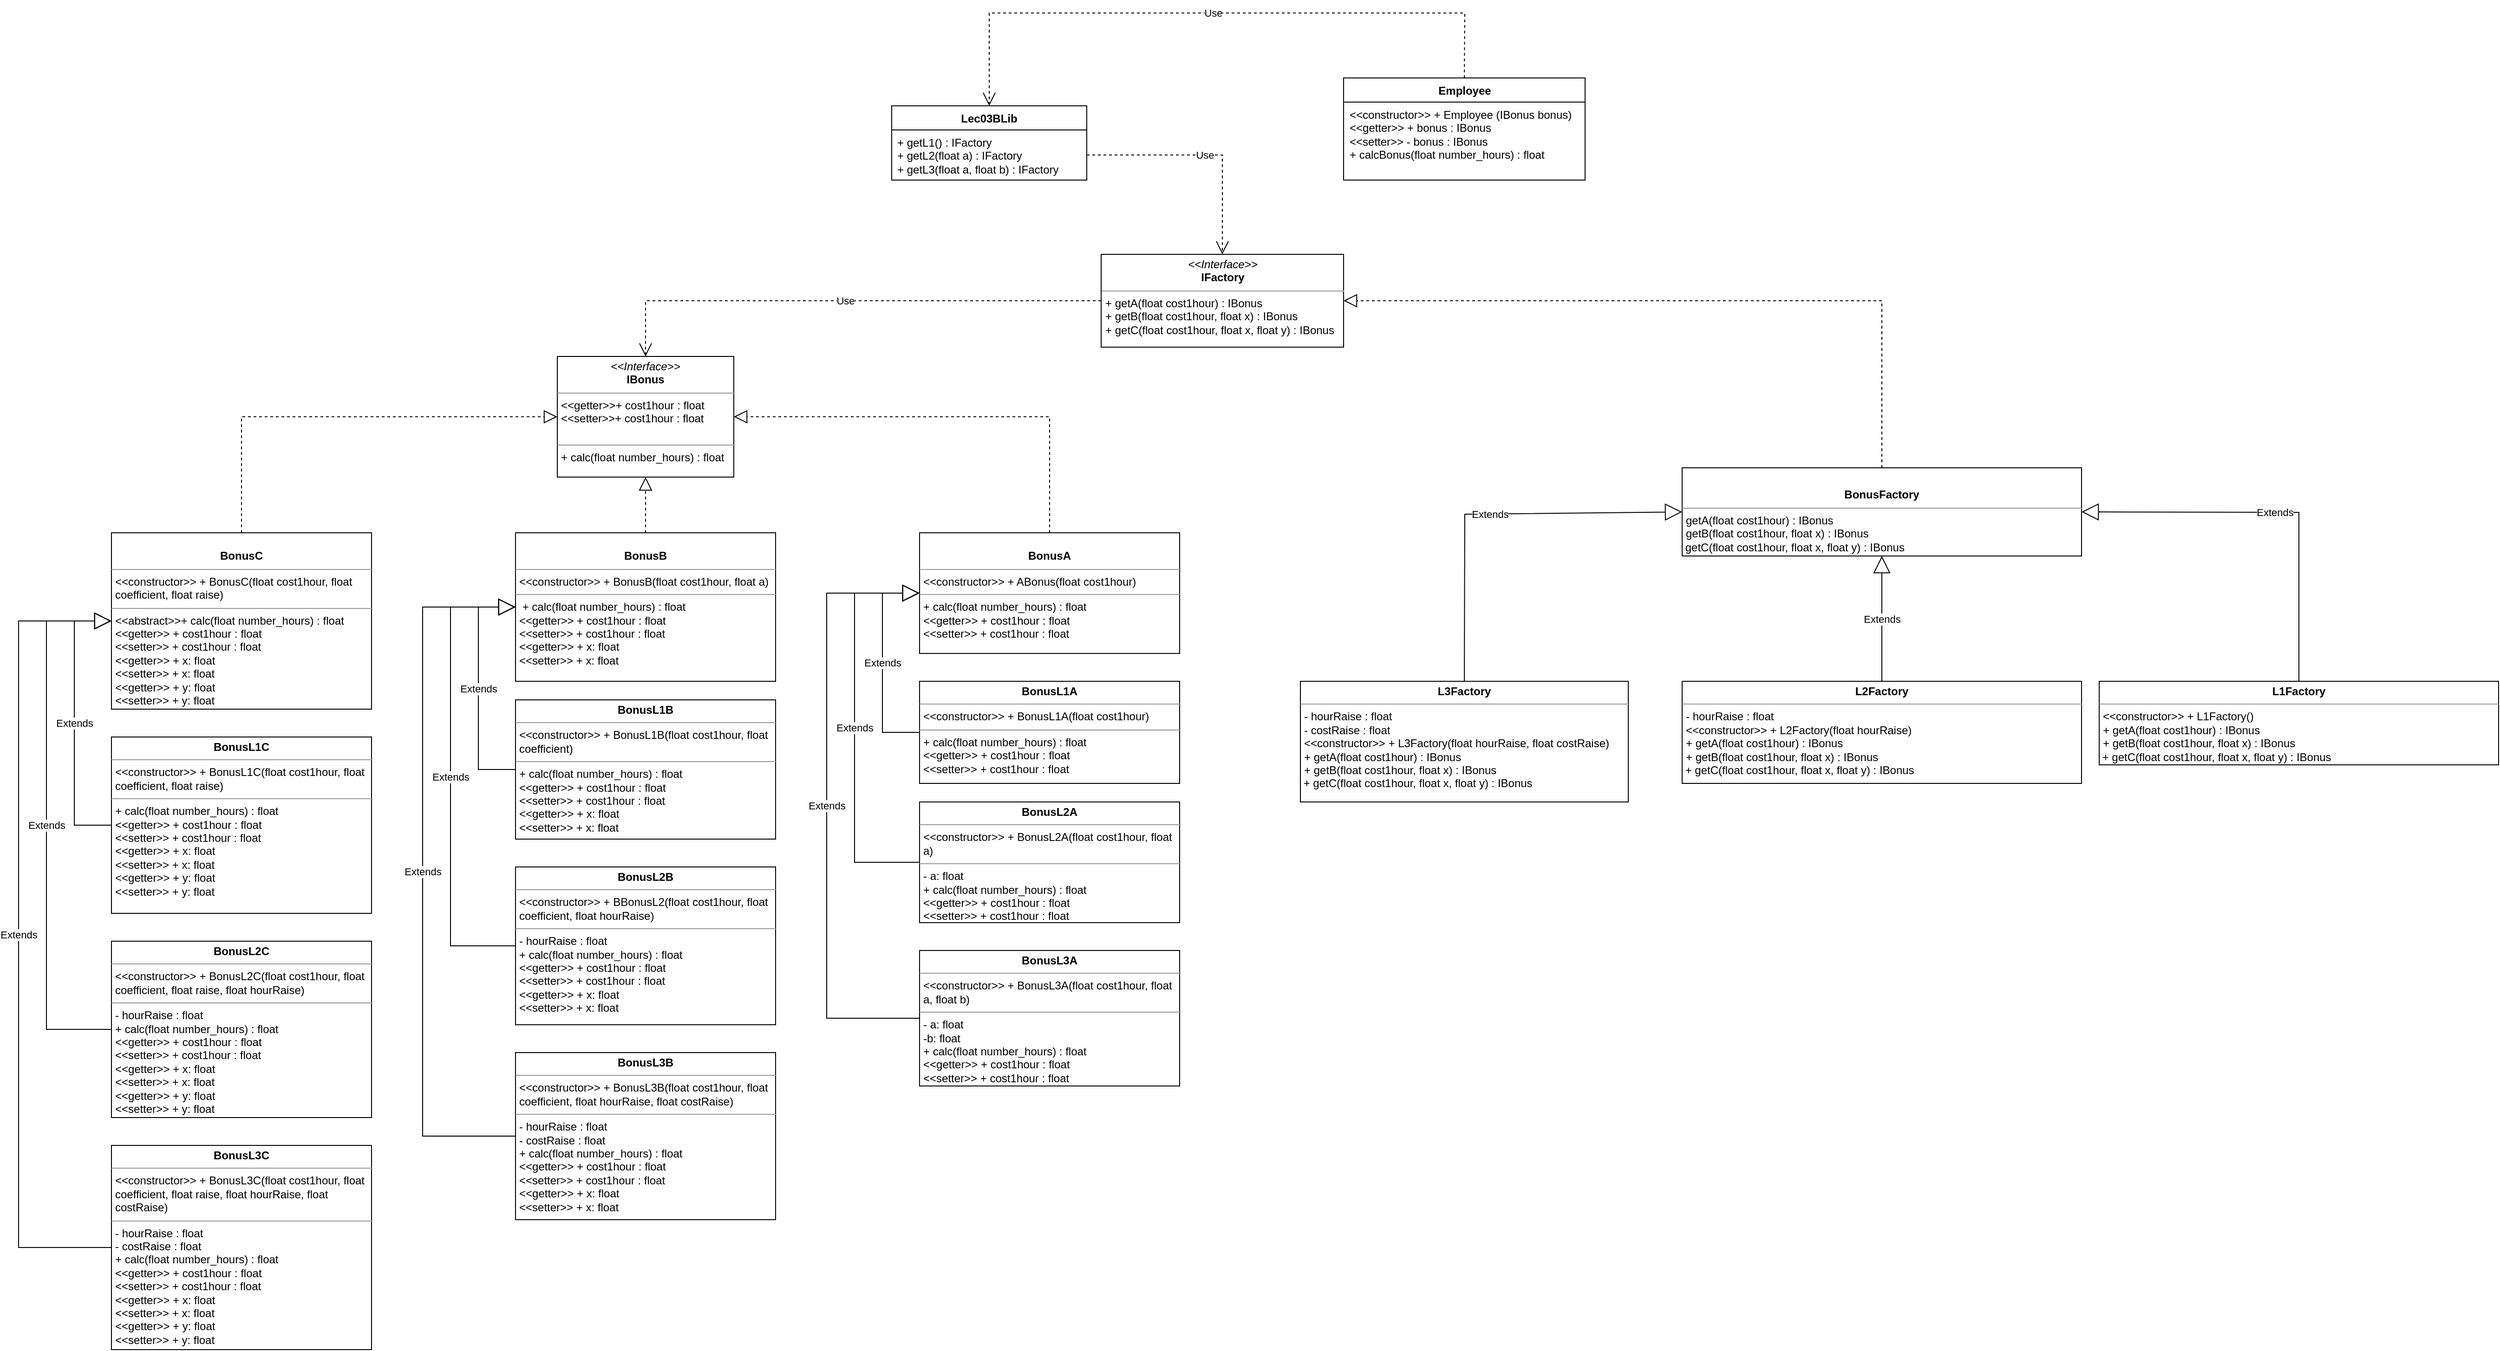 <mxfile version="21.0.6" type="device"><diagram id="dtr3vnI45nb1lpJKmEit" name="Страница 1"><mxGraphModel dx="2954" dy="1269" grid="1" gridSize="10" guides="1" tooltips="1" connect="1" arrows="1" fold="1" page="1" pageScale="1" pageWidth="827" pageHeight="583" math="0" shadow="0"><root><mxCell id="0"/><mxCell id="1" parent="0"/><mxCell id="gKbNIhR-eR6YSNE3lHXm-1" value="&lt;p style=&quot;margin:0px;margin-top:4px;text-align:center;&quot;&gt;&lt;i&gt;&amp;lt;&amp;lt;Interface&amp;gt;&amp;gt;&lt;/i&gt;&lt;br&gt;&lt;b&gt;IBonus&lt;/b&gt;&lt;/p&gt;&lt;hr size=&quot;1&quot;&gt;&lt;p style=&quot;margin:0px;margin-left:4px;&quot;&gt;&amp;lt;&amp;lt;getter&amp;gt;&amp;gt;+ cost1hour : float&lt;/p&gt;&lt;p style=&quot;margin:0px;margin-left:4px;&quot;&gt;&amp;lt;&amp;lt;setter&amp;gt;&amp;gt;+ cost1hour : float&lt;/p&gt;&lt;br style=&quot;border-color: var(--border-color);&quot;&gt;&lt;hr size=&quot;1&quot;&gt;&lt;p style=&quot;margin:0px;margin-left:4px;&quot;&gt;+ calc(float number_hours) : float&lt;br&gt;&lt;/p&gt;" style="verticalAlign=top;align=left;overflow=fill;fontSize=12;fontFamily=Helvetica;html=1;whiteSpace=wrap;" parent="1" vertex="1"><mxGeometry x="-360" y="10" width="190" height="130" as="geometry"/></mxCell><mxCell id="gKbNIhR-eR6YSNE3lHXm-3" value="&lt;p style=&quot;margin:0px;margin-top:4px;text-align:center;&quot;&gt;&lt;i&gt;&amp;lt;&amp;lt;Interface&amp;gt;&amp;gt;&lt;/i&gt;&lt;br&gt;&lt;b&gt;IFactory&lt;/b&gt;&lt;/p&gt;&lt;hr size=&quot;1&quot;&gt;&lt;p style=&quot;margin:0px;margin-left:4px;&quot;&gt;+ getA(float cost1hour) : IBonus&lt;br&gt;+ getB(float cost1hour, float x) : IBonus&lt;/p&gt;&lt;p style=&quot;margin:0px;margin-left:4px;&quot;&gt;+ getC(float cost1hour, float x, float y) : IBonus&lt;/p&gt;" style="verticalAlign=top;align=left;overflow=fill;fontSize=12;fontFamily=Helvetica;html=1;whiteSpace=wrap;" parent="1" vertex="1"><mxGeometry x="225.5" y="-100" width="261" height="100" as="geometry"/></mxCell><mxCell id="gKbNIhR-eR6YSNE3lHXm-4" value="Lec03BLib" style="swimlane;fontStyle=1;align=center;verticalAlign=top;childLayout=stackLayout;horizontal=1;startSize=26;horizontalStack=0;resizeParent=1;resizeParentMax=0;resizeLast=0;collapsible=1;marginBottom=0;whiteSpace=wrap;html=1;" parent="1" vertex="1"><mxGeometry y="-260" width="210" height="80" as="geometry"/></mxCell><mxCell id="gKbNIhR-eR6YSNE3lHXm-5" value="+ getL1() : IFactory&lt;br&gt;+ getL2(float a) : IFactory&lt;br&gt;+ getL3(float a, float b) : IFactory" style="text;strokeColor=none;fillColor=none;align=left;verticalAlign=top;spacingLeft=4;spacingRight=4;overflow=hidden;rotatable=0;points=[[0,0.5],[1,0.5]];portConstraint=eastwest;whiteSpace=wrap;html=1;" parent="gKbNIhR-eR6YSNE3lHXm-4" vertex="1"><mxGeometry y="26" width="210" height="54" as="geometry"/></mxCell><mxCell id="gKbNIhR-eR6YSNE3lHXm-8" value="&lt;p style=&quot;margin:0px;margin-top:4px;text-align:center;&quot;&gt;&lt;br&gt;&lt;b&gt;BonusA&lt;/b&gt;&lt;/p&gt;&lt;hr size=&quot;1&quot;&gt;&lt;p style=&quot;margin:0px;margin-left:4px;&quot;&gt;&amp;lt;&amp;lt;constructor&amp;gt;&amp;gt; + ABonus(float cost1hour)&lt;/p&gt;&lt;hr size=&quot;1&quot;&gt;&lt;p style=&quot;margin:0px;margin-left:4px;&quot;&gt;+ calc(float number_hours) : float&lt;br&gt;&lt;/p&gt;&lt;p style=&quot;margin:0px;margin-left:4px;&quot;&gt;&amp;lt;&amp;lt;getter&amp;gt;&amp;gt; + cost1hour : float&lt;/p&gt;&lt;p style=&quot;margin:0px;margin-left:4px;&quot;&gt;&amp;lt;&amp;lt;setter&amp;gt;&amp;gt; + cost1hour : float&lt;/p&gt;" style="verticalAlign=top;align=left;overflow=fill;fontSize=12;fontFamily=Helvetica;html=1;whiteSpace=wrap;" parent="1" vertex="1"><mxGeometry x="30" y="200" width="280" height="130" as="geometry"/></mxCell><mxCell id="gKbNIhR-eR6YSNE3lHXm-9" value="&lt;p style=&quot;margin:0px;margin-top:4px;text-align:center;&quot;&gt;&lt;b&gt;BonusL1A&lt;/b&gt;&lt;/p&gt;&lt;hr size=&quot;1&quot;&gt;&lt;p style=&quot;margin:0px;margin-left:4px;&quot;&gt;&amp;lt;&amp;lt;constructor&amp;gt;&amp;gt; + BonusL1A(float cost1hour)&lt;/p&gt;&lt;hr size=&quot;1&quot;&gt;&lt;p style=&quot;margin:0px;margin-left:4px;&quot;&gt;+ calc(float number_hours) : float&lt;br&gt;&lt;/p&gt;&lt;p style=&quot;margin:0px;margin-left:4px;&quot;&gt;&amp;lt;&amp;lt;getter&amp;gt;&amp;gt; + cost1hour : float&lt;/p&gt;&lt;p style=&quot;margin:0px;margin-left:4px;&quot;&gt;&amp;lt;&amp;lt;setter&amp;gt;&amp;gt; + cost1hour : float&lt;/p&gt;" style="verticalAlign=top;align=left;overflow=fill;fontSize=12;fontFamily=Helvetica;html=1;whiteSpace=wrap;" parent="1" vertex="1"><mxGeometry x="30" y="360" width="280" height="110" as="geometry"/></mxCell><mxCell id="gKbNIhR-eR6YSNE3lHXm-11" value="&lt;p style=&quot;margin:0px;margin-top:4px;text-align:center;&quot;&gt;&lt;b&gt;BonusL2A&lt;/b&gt;&lt;/p&gt;&lt;hr size=&quot;1&quot;&gt;&lt;p style=&quot;margin:0px;margin-left:4px;&quot;&gt;&amp;lt;&amp;lt;constructor&amp;gt;&amp;gt; + BonusL2A(float cost1hour, float a)&lt;/p&gt;&lt;hr size=&quot;1&quot;&gt;&lt;p style=&quot;margin:0px;margin-left:4px;&quot;&gt;- a: float&lt;/p&gt;&lt;p style=&quot;margin:0px;margin-left:4px;&quot;&gt;+ calc(float number_hours) : float&lt;/p&gt;&lt;p style=&quot;margin:0px;margin-left:4px;&quot;&gt;&amp;lt;&amp;lt;getter&amp;gt;&amp;gt; + cost1hour : float&lt;/p&gt;&lt;p style=&quot;margin:0px;margin-left:4px;&quot;&gt;&amp;lt;&amp;lt;setter&amp;gt;&amp;gt; + cost1hour : float&lt;/p&gt;" style="verticalAlign=top;align=left;overflow=fill;fontSize=12;fontFamily=Helvetica;html=1;whiteSpace=wrap;" parent="1" vertex="1"><mxGeometry x="30" y="490" width="280" height="130" as="geometry"/></mxCell><mxCell id="gKbNIhR-eR6YSNE3lHXm-12" value="&lt;p style=&quot;margin:0px;margin-top:4px;text-align:center;&quot;&gt;&lt;b&gt;BonusL3A&lt;/b&gt;&lt;/p&gt;&lt;hr size=&quot;1&quot;&gt;&lt;p style=&quot;margin:0px;margin-left:4px;&quot;&gt;&amp;lt;&amp;lt;constructor&amp;gt;&amp;gt; + BonusL3A(float cost1hour, float a, float b)&lt;/p&gt;&lt;hr size=&quot;1&quot;&gt;&lt;p style=&quot;margin:0px;margin-left:4px;&quot;&gt;- a: float&lt;/p&gt;&lt;p style=&quot;margin:0px;margin-left:4px;&quot;&gt;-b: float&lt;/p&gt;&lt;p style=&quot;margin:0px;margin-left:4px;&quot;&gt;+ calc(float number_hours) : float&lt;/p&gt;&lt;p style=&quot;margin:0px;margin-left:4px;&quot;&gt;&amp;lt;&amp;lt;getter&amp;gt;&amp;gt; + cost1hour : float&lt;/p&gt;&lt;p style=&quot;margin:0px;margin-left:4px;&quot;&gt;&amp;lt;&amp;lt;setter&amp;gt;&amp;gt; + cost1hour : float&lt;/p&gt;" style="verticalAlign=top;align=left;overflow=fill;fontSize=12;fontFamily=Helvetica;html=1;whiteSpace=wrap;" parent="1" vertex="1"><mxGeometry x="30" y="650" width="280" height="146" as="geometry"/></mxCell><mxCell id="gKbNIhR-eR6YSNE3lHXm-13" value="&lt;p style=&quot;margin:0px;margin-top:4px;text-align:center;&quot;&gt;&lt;br&gt;&lt;b&gt;BonusB&lt;/b&gt;&lt;/p&gt;&lt;hr size=&quot;1&quot;&gt;&lt;p style=&quot;margin:0px;margin-left:4px;&quot;&gt;&amp;lt;&amp;lt;constructor&amp;gt;&amp;gt; + BonusB(float cost1hour, float a)&lt;/p&gt;&lt;hr size=&quot;1&quot;&gt;&lt;p style=&quot;margin:0px;margin-left:4px;&quot;&gt;&amp;nbsp;+ calc(float number_hours) : float&lt;br&gt;&lt;/p&gt;&lt;p style=&quot;margin:0px;margin-left:4px;&quot;&gt;&amp;lt;&amp;lt;getter&amp;gt;&amp;gt; + cost1hour : float&lt;/p&gt;&lt;p style=&quot;margin:0px;margin-left:4px;&quot;&gt;&amp;lt;&amp;lt;setter&amp;gt;&amp;gt; + cost1hour : float&lt;/p&gt;&lt;p style=&quot;margin:0px;margin-left:4px;&quot;&gt;&amp;lt;&amp;lt;getter&amp;gt;&amp;gt; + x: float&lt;/p&gt;&lt;p style=&quot;margin:0px;margin-left:4px;&quot;&gt;&amp;lt;&amp;lt;setter&amp;gt;&amp;gt; + x: float&lt;/p&gt;" style="verticalAlign=top;align=left;overflow=fill;fontSize=12;fontFamily=Helvetica;html=1;whiteSpace=wrap;" parent="1" vertex="1"><mxGeometry x="-405" y="200" width="280" height="160" as="geometry"/></mxCell><mxCell id="gKbNIhR-eR6YSNE3lHXm-14" value="&lt;p style=&quot;margin:0px;margin-top:4px;text-align:center;&quot;&gt;&lt;b&gt;BonusL1B&lt;/b&gt;&lt;/p&gt;&lt;hr size=&quot;1&quot;&gt;&lt;p style=&quot;margin:0px;margin-left:4px;&quot;&gt;&amp;lt;&amp;lt;constructor&amp;gt;&amp;gt; + BonusL1B(float cost1hour, float coefficient)&lt;/p&gt;&lt;hr size=&quot;1&quot;&gt;&lt;p style=&quot;margin:0px;margin-left:4px;&quot;&gt;+ calc(float number_hours) : float&lt;br&gt;&lt;/p&gt;&lt;p style=&quot;margin:0px;margin-left:4px;&quot;&gt;&amp;lt;&amp;lt;getter&amp;gt;&amp;gt; + cost1hour : float&lt;/p&gt;&lt;p style=&quot;margin:0px;margin-left:4px;&quot;&gt;&amp;lt;&amp;lt;setter&amp;gt;&amp;gt; + cost1hour : float&lt;/p&gt;&lt;p style=&quot;border-color: var(--border-color); margin: 0px 0px 0px 4px;&quot;&gt;&amp;lt;&amp;lt;getter&amp;gt;&amp;gt; + x: float&lt;/p&gt;&lt;p style=&quot;border-color: var(--border-color); margin: 0px 0px 0px 4px;&quot;&gt;&amp;lt;&amp;lt;setter&amp;gt;&amp;gt; + x: float&lt;/p&gt;" style="verticalAlign=top;align=left;overflow=fill;fontSize=12;fontFamily=Helvetica;html=1;whiteSpace=wrap;" parent="1" vertex="1"><mxGeometry x="-405" y="380" width="280" height="150" as="geometry"/></mxCell><mxCell id="gKbNIhR-eR6YSNE3lHXm-15" value="&lt;p style=&quot;margin:0px;margin-top:4px;text-align:center;&quot;&gt;&lt;b&gt;BonusL2B&lt;/b&gt;&lt;/p&gt;&lt;hr size=&quot;1&quot;&gt;&lt;p style=&quot;margin:0px;margin-left:4px;&quot;&gt;&amp;lt;&amp;lt;constructor&amp;gt;&amp;gt; + BBonusL2(float cost1hour, float coefficient, float hourRaise)&lt;/p&gt;&lt;hr size=&quot;1&quot;&gt;&lt;p style=&quot;border-color: var(--border-color); margin: 0px 0px 0px 4px;&quot;&gt;- hourRaise : float&lt;/p&gt;&lt;p style=&quot;margin:0px;margin-left:4px;&quot;&gt;+ calc(float number_hours) : float&lt;br&gt;&lt;/p&gt;&lt;p style=&quot;margin:0px;margin-left:4px;&quot;&gt;&amp;lt;&amp;lt;getter&amp;gt;&amp;gt; + cost1hour : float&lt;/p&gt;&lt;p style=&quot;margin:0px;margin-left:4px;&quot;&gt;&amp;lt;&amp;lt;setter&amp;gt;&amp;gt; + cost1hour : float&lt;/p&gt;&lt;p style=&quot;border-color: var(--border-color); margin: 0px 0px 0px 4px;&quot;&gt;&amp;lt;&amp;lt;getter&amp;gt;&amp;gt; + x: float&lt;/p&gt;&lt;p style=&quot;border-color: var(--border-color); margin: 0px 0px 0px 4px;&quot;&gt;&amp;lt;&amp;lt;setter&amp;gt;&amp;gt; + x: float&lt;/p&gt;" style="verticalAlign=top;align=left;overflow=fill;fontSize=12;fontFamily=Helvetica;html=1;whiteSpace=wrap;" parent="1" vertex="1"><mxGeometry x="-405" y="560" width="280" height="170" as="geometry"/></mxCell><mxCell id="gKbNIhR-eR6YSNE3lHXm-16" value="&lt;p style=&quot;margin:0px;margin-top:4px;text-align:center;&quot;&gt;&lt;b&gt;BonusL3B&lt;/b&gt;&lt;/p&gt;&lt;hr size=&quot;1&quot;&gt;&lt;p style=&quot;margin:0px;margin-left:4px;&quot;&gt;&amp;lt;&amp;lt;constructor&amp;gt;&amp;gt; + BonusL3B(float cost1hour, float coefficient, float hourRaise, float costRaise)&lt;/p&gt;&lt;hr size=&quot;1&quot;&gt;&lt;p style=&quot;border-color: var(--border-color); margin: 0px 0px 0px 4px;&quot;&gt;- hourRaise : float&lt;/p&gt;&lt;p style=&quot;border-color: var(--border-color); margin: 0px 0px 0px 4px;&quot;&gt;- costRaise : float&lt;/p&gt;&lt;p style=&quot;margin:0px;margin-left:4px;&quot;&gt;+ calc(float number_hours) : float&lt;br&gt;&lt;/p&gt;&lt;p style=&quot;margin:0px;margin-left:4px;&quot;&gt;&amp;lt;&amp;lt;getter&amp;gt;&amp;gt; + cost1hour : float&lt;/p&gt;&lt;p style=&quot;margin:0px;margin-left:4px;&quot;&gt;&amp;lt;&amp;lt;setter&amp;gt;&amp;gt; + cost1hour : float&lt;/p&gt;&lt;p style=&quot;border-color: var(--border-color); margin: 0px 0px 0px 4px;&quot;&gt;&amp;lt;&amp;lt;getter&amp;gt;&amp;gt; + x: float&lt;/p&gt;&lt;p style=&quot;border-color: var(--border-color); margin: 0px 0px 0px 4px;&quot;&gt;&amp;lt;&amp;lt;setter&amp;gt;&amp;gt; + x: float&lt;/p&gt;" style="verticalAlign=top;align=left;overflow=fill;fontSize=12;fontFamily=Helvetica;html=1;whiteSpace=wrap;" parent="1" vertex="1"><mxGeometry x="-405" y="760" width="280" height="180" as="geometry"/></mxCell><mxCell id="gKbNIhR-eR6YSNE3lHXm-17" value="&lt;p style=&quot;margin:0px;margin-top:4px;text-align:center;&quot;&gt;&lt;br&gt;&lt;b&gt;BonusC&lt;/b&gt;&lt;/p&gt;&lt;hr size=&quot;1&quot;&gt;&lt;p style=&quot;margin:0px;margin-left:4px;&quot;&gt;&amp;lt;&amp;lt;constructor&amp;gt;&amp;gt; + BonusC(float cost1hour, float coefficient, float raise)&lt;/p&gt;&lt;hr size=&quot;1&quot;&gt;&lt;p style=&quot;margin:0px;margin-left:4px;&quot;&gt;&amp;lt;&amp;lt;abstract&amp;gt;&amp;gt;+ calc(float number_hours) : float&lt;br&gt;&lt;/p&gt;&lt;p style=&quot;margin:0px;margin-left:4px;&quot;&gt;&amp;lt;&amp;lt;getter&amp;gt;&amp;gt; + cost1hour : float&lt;/p&gt;&lt;p style=&quot;margin:0px;margin-left:4px;&quot;&gt;&amp;lt;&amp;lt;setter&amp;gt;&amp;gt; + cost1hour : float&lt;/p&gt;&lt;p style=&quot;margin:0px;margin-left:4px;&quot;&gt;&amp;lt;&amp;lt;getter&amp;gt;&amp;gt; + x: float&lt;/p&gt;&lt;p style=&quot;margin:0px;margin-left:4px;&quot;&gt;&amp;lt;&amp;lt;setter&amp;gt;&amp;gt; + x: float&lt;/p&gt;&lt;p style=&quot;border-color: var(--border-color); margin: 0px 0px 0px 4px;&quot;&gt;&amp;lt;&amp;lt;getter&amp;gt;&amp;gt; + y: float&lt;/p&gt;&lt;p style=&quot;border-color: var(--border-color); margin: 0px 0px 0px 4px;&quot;&gt;&amp;lt;&amp;lt;setter&amp;gt;&amp;gt; + y: float&lt;/p&gt;" style="verticalAlign=top;align=left;overflow=fill;fontSize=12;fontFamily=Helvetica;html=1;whiteSpace=wrap;" parent="1" vertex="1"><mxGeometry x="-840" y="200" width="280" height="190" as="geometry"/></mxCell><mxCell id="gKbNIhR-eR6YSNE3lHXm-18" value="&lt;p style=&quot;margin:0px;margin-top:4px;text-align:center;&quot;&gt;&lt;b&gt;BonusL1C&lt;/b&gt;&lt;/p&gt;&lt;hr size=&quot;1&quot;&gt;&lt;p style=&quot;margin:0px;margin-left:4px;&quot;&gt;&amp;lt;&amp;lt;constructor&amp;gt;&amp;gt; + BonusL1C(float cost1hour, float coefficient, float raise)&lt;/p&gt;&lt;hr size=&quot;1&quot;&gt;&lt;p style=&quot;margin:0px;margin-left:4px;&quot;&gt;+ calc(float number_hours) : float&lt;br&gt;&lt;/p&gt;&lt;p style=&quot;margin:0px;margin-left:4px;&quot;&gt;&amp;lt;&amp;lt;getter&amp;gt;&amp;gt; + cost1hour : float&lt;/p&gt;&lt;p style=&quot;margin:0px;margin-left:4px;&quot;&gt;&amp;lt;&amp;lt;setter&amp;gt;&amp;gt; + cost1hour : float&lt;/p&gt;&lt;p style=&quot;margin:0px;margin-left:4px;&quot;&gt;&amp;lt;&amp;lt;getter&amp;gt;&amp;gt; + x: float&lt;/p&gt;&lt;p style=&quot;margin:0px;margin-left:4px;&quot;&gt;&amp;lt;&amp;lt;setter&amp;gt;&amp;gt; + x: float&lt;/p&gt;&lt;p style=&quot;border-color: var(--border-color); margin: 0px 0px 0px 4px;&quot;&gt;&amp;lt;&amp;lt;getter&amp;gt;&amp;gt; + y: float&lt;/p&gt;&lt;p style=&quot;border-color: var(--border-color); margin: 0px 0px 0px 4px;&quot;&gt;&amp;lt;&amp;lt;setter&amp;gt;&amp;gt; + y: float&lt;/p&gt;" style="verticalAlign=top;align=left;overflow=fill;fontSize=12;fontFamily=Helvetica;html=1;whiteSpace=wrap;" parent="1" vertex="1"><mxGeometry x="-840" y="420" width="280" height="190" as="geometry"/></mxCell><mxCell id="gKbNIhR-eR6YSNE3lHXm-19" value="&lt;p style=&quot;margin:0px;margin-top:4px;text-align:center;&quot;&gt;&lt;b&gt;BonusL2C&lt;/b&gt;&lt;/p&gt;&lt;hr size=&quot;1&quot;&gt;&lt;p style=&quot;margin:0px;margin-left:4px;&quot;&gt;&amp;lt;&amp;lt;constructor&amp;gt;&amp;gt; + BonusL2C(float cost1hour, float coefficient, float raise, float hourRaise)&lt;/p&gt;&lt;hr size=&quot;1&quot;&gt;&lt;p style=&quot;border-color: var(--border-color); margin: 0px 0px 0px 4px;&quot;&gt;- hourRaise : float&lt;/p&gt;&lt;p style=&quot;margin:0px;margin-left:4px;&quot;&gt;+ calc(float number_hours) : float&lt;br&gt;&lt;/p&gt;&lt;p style=&quot;margin:0px;margin-left:4px;&quot;&gt;&amp;lt;&amp;lt;getter&amp;gt;&amp;gt; + cost1hour : float&lt;/p&gt;&lt;p style=&quot;margin:0px;margin-left:4px;&quot;&gt;&amp;lt;&amp;lt;setter&amp;gt;&amp;gt; + cost1hour : float&lt;/p&gt;&lt;p style=&quot;margin:0px;margin-left:4px;&quot;&gt;&amp;lt;&amp;lt;getter&amp;gt;&amp;gt; + x: float&lt;/p&gt;&lt;p style=&quot;margin:0px;margin-left:4px;&quot;&gt;&amp;lt;&amp;lt;setter&amp;gt;&amp;gt; + x: float&lt;/p&gt;&lt;p style=&quot;border-color: var(--border-color); margin: 0px 0px 0px 4px;&quot;&gt;&amp;lt;&amp;lt;getter&amp;gt;&amp;gt; + y: float&lt;/p&gt;&lt;p style=&quot;border-color: var(--border-color); margin: 0px 0px 0px 4px;&quot;&gt;&amp;lt;&amp;lt;setter&amp;gt;&amp;gt; + y: float&lt;/p&gt;" style="verticalAlign=top;align=left;overflow=fill;fontSize=12;fontFamily=Helvetica;html=1;whiteSpace=wrap;" parent="1" vertex="1"><mxGeometry x="-840" y="640" width="280" height="190" as="geometry"/></mxCell><mxCell id="gKbNIhR-eR6YSNE3lHXm-20" value="&lt;p style=&quot;margin:0px;margin-top:4px;text-align:center;&quot;&gt;&lt;b&gt;BonusL3C&lt;/b&gt;&lt;/p&gt;&lt;hr size=&quot;1&quot;&gt;&lt;p style=&quot;margin:0px;margin-left:4px;&quot;&gt;&amp;lt;&amp;lt;constructor&amp;gt;&amp;gt; + BonusL3C(float cost1hour, float coefficient, float raise, float hourRaise, float costRaise)&lt;/p&gt;&lt;hr size=&quot;1&quot;&gt;&lt;p style=&quot;border-color: var(--border-color); margin: 0px 0px 0px 4px;&quot;&gt;- hourRaise : float&lt;/p&gt;&lt;p style=&quot;border-color: var(--border-color); margin: 0px 0px 0px 4px;&quot;&gt;- costRaise : float&lt;/p&gt;&lt;p style=&quot;margin:0px;margin-left:4px;&quot;&gt;&lt;span style=&quot;background-color: initial;&quot;&gt;+ calc(float number_hours) : float&lt;/span&gt;&lt;br&gt;&lt;/p&gt;&lt;p style=&quot;margin:0px;margin-left:4px;&quot;&gt;&amp;lt;&amp;lt;getter&amp;gt;&amp;gt; + cost1hour : float&lt;/p&gt;&lt;p style=&quot;margin:0px;margin-left:4px;&quot;&gt;&amp;lt;&amp;lt;setter&amp;gt;&amp;gt; + cost1hour : float&lt;/p&gt;&lt;p style=&quot;margin:0px;margin-left:4px;&quot;&gt;&amp;lt;&amp;lt;getter&amp;gt;&amp;gt; + x: float&lt;/p&gt;&lt;p style=&quot;margin:0px;margin-left:4px;&quot;&gt;&amp;lt;&amp;lt;setter&amp;gt;&amp;gt; + x: float&lt;/p&gt;&lt;p style=&quot;border-color: var(--border-color); margin: 0px 0px 0px 4px;&quot;&gt;&amp;lt;&amp;lt;getter&amp;gt;&amp;gt; + y: float&lt;/p&gt;&lt;p style=&quot;border-color: var(--border-color); margin: 0px 0px 0px 4px;&quot;&gt;&amp;lt;&amp;lt;setter&amp;gt;&amp;gt; + y: float&lt;/p&gt;" style="verticalAlign=top;align=left;overflow=fill;fontSize=12;fontFamily=Helvetica;html=1;whiteSpace=wrap;" parent="1" vertex="1"><mxGeometry x="-840" y="860" width="280" height="220" as="geometry"/></mxCell><mxCell id="gKbNIhR-eR6YSNE3lHXm-21" value="&lt;p style=&quot;margin:0px;margin-top:4px;text-align:center;&quot;&gt;&lt;br&gt;&lt;/p&gt;&lt;p style=&quot;margin:0px;margin-top:4px;text-align:center;&quot;&gt;&lt;b&gt;BonusFactory&lt;/b&gt;&lt;/p&gt;&lt;hr size=&quot;1&quot;&gt;&lt;p style=&quot;margin:0px;margin-left:4px;&quot;&gt;getA(float cost1hour) : IBonus&lt;br&gt;getB(float cost1hour, float x) : IBonus&lt;/p&gt;&amp;nbsp;&lt;span style=&quot;background-color: initial;&quot;&gt;getC(float cost1hour, float x, float y) : IBonus&lt;/span&gt;" style="verticalAlign=top;align=left;overflow=fill;fontSize=12;fontFamily=Helvetica;html=1;whiteSpace=wrap;" parent="1" vertex="1"><mxGeometry x="851" y="130" width="430" height="95" as="geometry"/></mxCell><mxCell id="gKbNIhR-eR6YSNE3lHXm-22" value="&lt;p style=&quot;margin:0px;margin-top:4px;text-align:center;&quot;&gt;&lt;b&gt;L1Factory&lt;/b&gt;&lt;/p&gt;&lt;hr size=&quot;1&quot;&gt;&lt;p style=&quot;margin:0px;margin-left:4px;&quot;&gt;&amp;lt;&amp;lt;constructor&amp;gt;&amp;gt; + L1Factory()&lt;/p&gt;&lt;p style=&quot;margin:0px;margin-left:4px;&quot;&gt;+ getA(float cost1hour) : IBonus&lt;br&gt;+ getB(float cost1hour, float x) : IBonus&lt;/p&gt;&amp;nbsp;&lt;span style=&quot;background-color: initial;&quot;&gt;+ getC(float cost1hour, float x, float y) : IBonus&lt;/span&gt;" style="verticalAlign=top;align=left;overflow=fill;fontSize=12;fontFamily=Helvetica;html=1;whiteSpace=wrap;" parent="1" vertex="1"><mxGeometry x="1300" y="360" width="430" height="90" as="geometry"/></mxCell><mxCell id="gKbNIhR-eR6YSNE3lHXm-23" value="&lt;p style=&quot;margin:0px;margin-top:4px;text-align:center;&quot;&gt;&lt;b&gt;L2Factory&lt;/b&gt;&lt;/p&gt;&lt;hr size=&quot;1&quot;&gt;&lt;p style=&quot;margin:0px;margin-left:4px;&quot;&gt;- hourRaise : float&lt;/p&gt;&lt;p style=&quot;margin:0px;margin-left:4px;&quot;&gt;&amp;lt;&amp;lt;constructor&amp;gt;&amp;gt; + L2Factory(float hourRaise)&lt;/p&gt;&lt;p style=&quot;margin:0px;margin-left:4px;&quot;&gt;+ getA(float cost1hour) : IBonus&lt;br&gt;+ getB(float cost1hour, float x) : IBonus&lt;/p&gt;&amp;nbsp;&lt;span style=&quot;background-color: initial;&quot;&gt;+ getC(float cost1hour, float x, float y) : IBonus&lt;/span&gt;" style="verticalAlign=top;align=left;overflow=fill;fontSize=12;fontFamily=Helvetica;html=1;whiteSpace=wrap;" parent="1" vertex="1"><mxGeometry x="851" y="360" width="430" height="110" as="geometry"/></mxCell><mxCell id="gKbNIhR-eR6YSNE3lHXm-24" value="&lt;p style=&quot;margin:0px;margin-top:4px;text-align:center;&quot;&gt;&lt;b&gt;L3Factory&lt;/b&gt;&lt;/p&gt;&lt;hr size=&quot;1&quot;&gt;&lt;p style=&quot;margin:0px;margin-left:4px;&quot;&gt;- hourRaise : float&lt;/p&gt;&lt;p style=&quot;margin:0px;margin-left:4px;&quot;&gt;- costRaise : float&lt;/p&gt;&lt;p style=&quot;margin:0px;margin-left:4px;&quot;&gt;&amp;lt;&amp;lt;constructor&amp;gt;&amp;gt; + L3Factory(float hourRaise, float costRaise)&lt;/p&gt;&lt;p style=&quot;margin:0px;margin-left:4px;&quot;&gt;+ getA(float cost1hour) : IBonus&lt;br&gt;+ getB(float cost1hour, float x) : IBonus&lt;/p&gt;&amp;nbsp;&lt;span style=&quot;background-color: initial;&quot;&gt;+ getC(float cost1hour, float x, float y) : IBonus&lt;/span&gt;" style="verticalAlign=top;align=left;overflow=fill;fontSize=12;fontFamily=Helvetica;html=1;whiteSpace=wrap;" parent="1" vertex="1"><mxGeometry x="440" y="360" width="353" height="130" as="geometry"/></mxCell><mxCell id="gKbNIhR-eR6YSNE3lHXm-25" value="Employee" style="swimlane;fontStyle=1;align=center;verticalAlign=top;childLayout=stackLayout;horizontal=1;startSize=26;horizontalStack=0;resizeParent=1;resizeParentMax=0;resizeLast=0;collapsible=1;marginBottom=0;whiteSpace=wrap;html=1;" parent="1" vertex="1"><mxGeometry x="486.5" y="-290" width="260" height="110" as="geometry"/></mxCell><mxCell id="gKbNIhR-eR6YSNE3lHXm-28" value="&amp;lt;&amp;lt;constructor&amp;gt;&amp;gt; + Employee (IBonus bonus)&lt;br&gt;&amp;lt;&amp;lt;getter&amp;gt;&amp;gt; + bonus : IBonus&lt;br style=&quot;border-color: var(--border-color);&quot;&gt;&amp;lt;&amp;lt;setter&amp;gt;&amp;gt; - bonus : IBonus&lt;br&gt;+ calcBonus(float number_hours) : float" style="text;strokeColor=none;fillColor=none;align=left;verticalAlign=top;spacingLeft=4;spacingRight=4;overflow=hidden;rotatable=0;points=[[0,0.5],[1,0.5]];portConstraint=eastwest;whiteSpace=wrap;html=1;" parent="gKbNIhR-eR6YSNE3lHXm-25" vertex="1"><mxGeometry y="26" width="260" height="84" as="geometry"/></mxCell><mxCell id="gKbNIhR-eR6YSNE3lHXm-30" value="" style="endArrow=block;dashed=1;endFill=0;endSize=12;html=1;rounded=0;entryX=1;entryY=0.5;entryDx=0;entryDy=0;exitX=0.5;exitY=0;exitDx=0;exitDy=0;jumpStyle=sharp;" parent="1" source="gKbNIhR-eR6YSNE3lHXm-21" target="gKbNIhR-eR6YSNE3lHXm-3" edge="1"><mxGeometry width="160" relative="1" as="geometry"><mxPoint x="551" y="140" as="sourcePoint"/><mxPoint x="711" y="140" as="targetPoint"/><Array as="points"><mxPoint x="1066" y="-50"/></Array></mxGeometry></mxCell><mxCell id="gKbNIhR-eR6YSNE3lHXm-31" value="Extends" style="endArrow=block;endSize=16;endFill=0;html=1;rounded=0;entryX=1;entryY=0.5;entryDx=0;entryDy=0;exitX=0.5;exitY=0;exitDx=0;exitDy=0;" parent="1" source="gKbNIhR-eR6YSNE3lHXm-22" target="gKbNIhR-eR6YSNE3lHXm-21" edge="1"><mxGeometry width="160" relative="1" as="geometry"><mxPoint x="940" y="340" as="sourcePoint"/><mxPoint x="1100" y="340" as="targetPoint"/><Array as="points"><mxPoint x="1515" y="178"/></Array></mxGeometry></mxCell><mxCell id="gKbNIhR-eR6YSNE3lHXm-32" value="Extends" style="endArrow=block;endSize=16;endFill=0;html=1;rounded=0;entryX=0.5;entryY=1;entryDx=0;entryDy=0;exitX=0.5;exitY=0;exitDx=0;exitDy=0;" parent="1" source="gKbNIhR-eR6YSNE3lHXm-23" target="gKbNIhR-eR6YSNE3lHXm-21" edge="1"><mxGeometry width="160" relative="1" as="geometry"><mxPoint x="1525" y="370" as="sourcePoint"/><mxPoint x="1291" y="188" as="targetPoint"/><Array as="points"/></mxGeometry></mxCell><mxCell id="gKbNIhR-eR6YSNE3lHXm-33" value="Extends" style="endArrow=block;endSize=16;endFill=0;html=1;rounded=0;entryX=0;entryY=0.5;entryDx=0;entryDy=0;exitX=0.5;exitY=0;exitDx=0;exitDy=0;" parent="1" source="gKbNIhR-eR6YSNE3lHXm-24" target="gKbNIhR-eR6YSNE3lHXm-21" edge="1"><mxGeometry width="160" relative="1" as="geometry"><mxPoint x="1076" y="370" as="sourcePoint"/><mxPoint x="1076" y="235" as="targetPoint"/><Array as="points"><mxPoint x="617" y="180"/></Array></mxGeometry></mxCell><mxCell id="gKbNIhR-eR6YSNE3lHXm-34" value="" style="endArrow=block;dashed=1;endFill=0;endSize=12;html=1;rounded=0;entryX=1;entryY=0.5;entryDx=0;entryDy=0;exitX=0.5;exitY=0;exitDx=0;exitDy=0;" parent="1" source="gKbNIhR-eR6YSNE3lHXm-8" target="gKbNIhR-eR6YSNE3lHXm-1" edge="1"><mxGeometry width="160" relative="1" as="geometry"><mxPoint x="-140" y="340" as="sourcePoint"/><mxPoint x="20" y="340" as="targetPoint"/><Array as="points"><mxPoint x="170" y="75"/></Array></mxGeometry></mxCell><mxCell id="gKbNIhR-eR6YSNE3lHXm-35" value="" style="endArrow=block;dashed=1;endFill=0;endSize=12;html=1;rounded=0;entryX=0.5;entryY=1;entryDx=0;entryDy=0;exitX=0.5;exitY=0;exitDx=0;exitDy=0;" parent="1" source="gKbNIhR-eR6YSNE3lHXm-13" target="gKbNIhR-eR6YSNE3lHXm-1" edge="1"><mxGeometry width="160" relative="1" as="geometry"><mxPoint x="180" y="180" as="sourcePoint"/><mxPoint x="-160" y="85" as="targetPoint"/><Array as="points"/></mxGeometry></mxCell><mxCell id="gKbNIhR-eR6YSNE3lHXm-36" value="" style="endArrow=block;dashed=1;endFill=0;endSize=12;html=1;rounded=0;entryX=0;entryY=0.5;entryDx=0;entryDy=0;exitX=0.5;exitY=0;exitDx=0;exitDy=0;" parent="1" source="gKbNIhR-eR6YSNE3lHXm-17" target="gKbNIhR-eR6YSNE3lHXm-1" edge="1"><mxGeometry width="160" relative="1" as="geometry"><mxPoint x="-255" y="210" as="sourcePoint"/><mxPoint x="-255" y="150" as="targetPoint"/><Array as="points"><mxPoint x="-700" y="75"/></Array></mxGeometry></mxCell><mxCell id="gKbNIhR-eR6YSNE3lHXm-37" value="Extends" style="endArrow=block;endSize=16;endFill=0;html=1;rounded=0;entryX=0;entryY=0.5;entryDx=0;entryDy=0;exitX=0;exitY=0.5;exitDx=0;exitDy=0;" parent="1" source="gKbNIhR-eR6YSNE3lHXm-9" target="gKbNIhR-eR6YSNE3lHXm-8" edge="1"><mxGeometry width="160" relative="1" as="geometry"><mxPoint x="-30" y="450" as="sourcePoint"/><mxPoint x="130" y="450" as="targetPoint"/><Array as="points"><mxPoint x="-10" y="415"/><mxPoint x="-10" y="265"/></Array></mxGeometry></mxCell><mxCell id="gKbNIhR-eR6YSNE3lHXm-38" value="Extends" style="endArrow=block;endSize=16;endFill=0;html=1;rounded=0;entryX=0;entryY=0.5;entryDx=0;entryDy=0;exitX=0;exitY=0.5;exitDx=0;exitDy=0;" parent="1" source="gKbNIhR-eR6YSNE3lHXm-11" target="gKbNIhR-eR6YSNE3lHXm-8" edge="1"><mxGeometry width="160" relative="1" as="geometry"><mxPoint x="40" y="425" as="sourcePoint"/><mxPoint x="40" y="275" as="targetPoint"/><Array as="points"><mxPoint x="-40" y="555"/><mxPoint x="-40" y="265"/></Array></mxGeometry></mxCell><mxCell id="gKbNIhR-eR6YSNE3lHXm-39" value="Extends" style="endArrow=block;endSize=16;endFill=0;html=1;rounded=0;entryX=0;entryY=0.5;entryDx=0;entryDy=0;exitX=0;exitY=0.5;exitDx=0;exitDy=0;" parent="1" source="gKbNIhR-eR6YSNE3lHXm-12" target="gKbNIhR-eR6YSNE3lHXm-8" edge="1"><mxGeometry width="160" relative="1" as="geometry"><mxPoint x="40" y="565" as="sourcePoint"/><mxPoint x="40" y="275" as="targetPoint"/><Array as="points"><mxPoint x="-70" y="723"/><mxPoint x="-70" y="265"/></Array></mxGeometry></mxCell><mxCell id="gKbNIhR-eR6YSNE3lHXm-40" value="Extends" style="endArrow=block;endSize=16;endFill=0;html=1;rounded=0;entryX=0;entryY=0.5;entryDx=0;entryDy=0;exitX=0;exitY=0.5;exitDx=0;exitDy=0;" parent="1" source="gKbNIhR-eR6YSNE3lHXm-14" target="gKbNIhR-eR6YSNE3lHXm-13" edge="1"><mxGeometry width="160" relative="1" as="geometry"><mxPoint x="-405" y="430" as="sourcePoint"/><mxPoint x="-405" y="280" as="targetPoint"/><Array as="points"><mxPoint x="-445" y="455"/><mxPoint x="-445" y="280"/></Array></mxGeometry></mxCell><mxCell id="gKbNIhR-eR6YSNE3lHXm-41" value="Extends" style="endArrow=block;endSize=16;endFill=0;html=1;rounded=0;entryX=0;entryY=0.5;entryDx=0;entryDy=0;exitX=0;exitY=0.5;exitDx=0;exitDy=0;" parent="1" source="gKbNIhR-eR6YSNE3lHXm-15" edge="1"><mxGeometry width="160" relative="1" as="geometry"><mxPoint x="-405" y="570" as="sourcePoint"/><mxPoint x="-405" y="280" as="targetPoint"/><Array as="points"><mxPoint x="-475" y="645"/><mxPoint x="-475" y="280"/></Array></mxGeometry></mxCell><mxCell id="gKbNIhR-eR6YSNE3lHXm-42" value="Extends" style="endArrow=block;endSize=16;endFill=0;html=1;rounded=0;exitX=0;exitY=0.5;exitDx=0;exitDy=0;" parent="1" source="gKbNIhR-eR6YSNE3lHXm-16" edge="1"><mxGeometry width="160" relative="1" as="geometry"><mxPoint x="-405" y="738" as="sourcePoint"/><mxPoint x="-405" y="280" as="targetPoint"/><Array as="points"><mxPoint x="-505" y="850"/><mxPoint x="-505" y="280"/></Array></mxGeometry></mxCell><mxCell id="gKbNIhR-eR6YSNE3lHXm-43" value="Extends" style="endArrow=block;endSize=16;endFill=0;html=1;rounded=0;entryX=0;entryY=0.5;entryDx=0;entryDy=0;exitX=0;exitY=0.5;exitDx=0;exitDy=0;" parent="1" source="gKbNIhR-eR6YSNE3lHXm-18" target="gKbNIhR-eR6YSNE3lHXm-17" edge="1"><mxGeometry width="160" relative="1" as="geometry"><mxPoint x="-840" y="467" as="sourcePoint"/><mxPoint x="-840" y="292" as="targetPoint"/><Array as="points"><mxPoint x="-880" y="515"/><mxPoint x="-880" y="295"/></Array></mxGeometry></mxCell><mxCell id="gKbNIhR-eR6YSNE3lHXm-44" value="Extends" style="endArrow=block;endSize=16;endFill=0;html=1;rounded=0;entryX=0;entryY=0.5;entryDx=0;entryDy=0;exitX=0;exitY=0.5;exitDx=0;exitDy=0;" parent="1" source="gKbNIhR-eR6YSNE3lHXm-19" target="gKbNIhR-eR6YSNE3lHXm-17" edge="1"><mxGeometry width="160" relative="1" as="geometry"><mxPoint x="-840" y="657" as="sourcePoint"/><mxPoint x="-840" y="292" as="targetPoint"/><Array as="points"><mxPoint x="-910" y="735"/><mxPoint x="-910" y="295"/></Array></mxGeometry></mxCell><mxCell id="gKbNIhR-eR6YSNE3lHXm-45" value="Extends" style="endArrow=block;endSize=16;endFill=0;html=1;rounded=0;entryX=0;entryY=0.5;entryDx=0;entryDy=0;exitX=0;exitY=0.5;exitDx=0;exitDy=0;" parent="1" source="gKbNIhR-eR6YSNE3lHXm-20" target="gKbNIhR-eR6YSNE3lHXm-17" edge="1"><mxGeometry width="160" relative="1" as="geometry"><mxPoint x="-840" y="970" as="sourcePoint"/><mxPoint x="-840" y="292" as="targetPoint"/><Array as="points"><mxPoint x="-940" y="970"/><mxPoint x="-940" y="295"/></Array></mxGeometry></mxCell><mxCell id="gKbNIhR-eR6YSNE3lHXm-46" value="Use" style="endArrow=open;endSize=12;dashed=1;html=1;rounded=0;exitX=0.5;exitY=0;exitDx=0;exitDy=0;entryX=0.5;entryY=0;entryDx=0;entryDy=0;" parent="1" source="gKbNIhR-eR6YSNE3lHXm-25" target="gKbNIhR-eR6YSNE3lHXm-4" edge="1"><mxGeometry width="160" relative="1" as="geometry"><mxPoint x="40" y="-184" as="sourcePoint"/><mxPoint x="200" y="-184" as="targetPoint"/><Array as="points"><mxPoint x="617" y="-360"/><mxPoint x="105" y="-360"/></Array></mxGeometry></mxCell><mxCell id="gKbNIhR-eR6YSNE3lHXm-47" value="Use" style="endArrow=open;endSize=12;dashed=1;html=1;rounded=0;entryX=0.5;entryY=0;entryDx=0;entryDy=0;exitX=0;exitY=0.5;exitDx=0;exitDy=0;" parent="1" source="gKbNIhR-eR6YSNE3lHXm-3" target="gKbNIhR-eR6YSNE3lHXm-1" edge="1"><mxGeometry width="160" relative="1" as="geometry"><mxPoint x="-40" y="10" as="sourcePoint"/><mxPoint x="120" y="10" as="targetPoint"/><Array as="points"><mxPoint x="-265" y="-50"/></Array></mxGeometry></mxCell><mxCell id="gKbNIhR-eR6YSNE3lHXm-48" value="Use" style="endArrow=open;endSize=12;dashed=1;html=1;rounded=0;entryX=0.5;entryY=0;entryDx=0;entryDy=0;exitX=1;exitY=0.5;exitDx=0;exitDy=0;" parent="1" source="gKbNIhR-eR6YSNE3lHXm-5" target="gKbNIhR-eR6YSNE3lHXm-3" edge="1"><mxGeometry width="160" relative="1" as="geometry"><mxPoint x="270" y="-150" as="sourcePoint"/><mxPoint x="430" y="-150" as="targetPoint"/><Array as="points"><mxPoint x="356" y="-207"/></Array></mxGeometry></mxCell></root></mxGraphModel></diagram></mxfile>